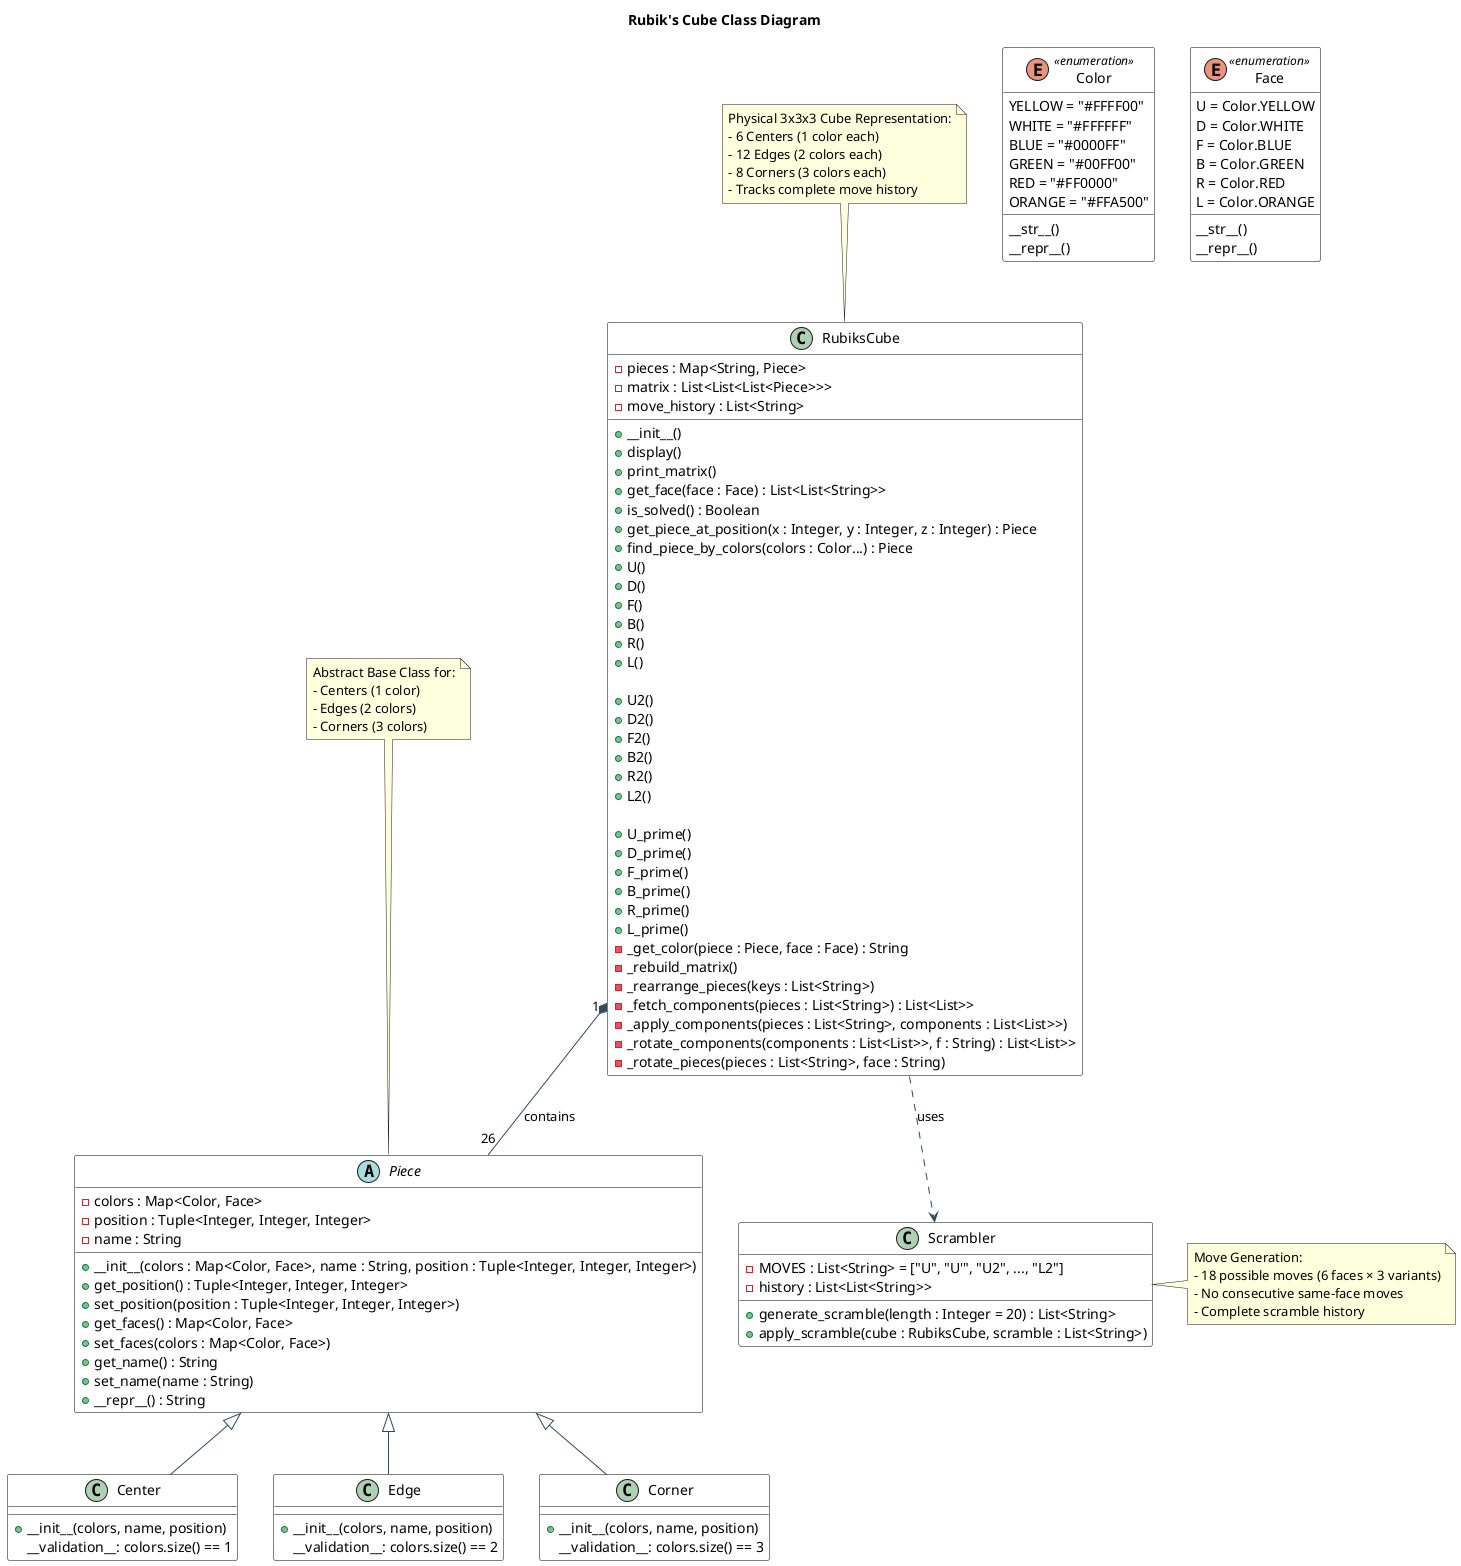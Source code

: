 @startuml rubix_cube

skinparam class {
    BackgroundColor White
    BorderColor Black
    ArrowColor #2F495F
    Shadowing false
}

title Rubik's Cube Class Diagram

' Enums with exact values from colors.py and faces.py
enum Color <<enumeration>> {
    YELLOW = "#FFFF00"
    WHITE = "#FFFFFF"
    BLUE = "#0000FF"
    GREEN = "#00FF00"
    RED = "#FF0000"
    ORANGE = "#FFA500"
    __str__()
    __repr__()
}

enum Face <<enumeration>> {
    U = Color.YELLOW
    D = Color.WHITE
    F = Color.BLUE
    B = Color.GREEN
    R = Color.RED
    L = Color.ORANGE
    __str__()
    __repr__()
}

' Abstract Piece class with all methods from pieces.py
abstract class Piece {
    {field} - colors : Map<Color, Face>
    {field} - position : Tuple<Integer, Integer, Integer>
    {field} - name : String
    
    {method} + __init__(colors : Map<Color, Face>, name : String, position : Tuple<Integer, Integer, Integer>)
    {method} + get_position() : Tuple<Integer, Integer, Integer>
    {method} + set_position(position : Tuple<Integer, Integer, Integer>)
    {method} + get_faces() : Map<Color, Face>
    {method} + set_faces(colors : Map<Color, Face>)
    {method} + get_name() : String
    {method} + set_name(name : String)
    {method} + __repr__() : String
}

' Concrete Piece implementations with validation
class Center {
    {method} + __init__(colors, name, position)
    __validation__: colors.size() == 1
}

class Edge {
    {method} + __init__(colors, name, position)
    __validation__: colors.size() == 2
}

class Corner {
    {method} + __init__(colors, name, position)
    __validation__: colors.size() == 3
}

' Main Cube class with exact methods from cube.py
class RubiksCube {
    {field} - pieces : Map<String, Piece>
    {field} - matrix : List<List<List<Piece>>>
    {field} - move_history : List<String>
    
    {method} + __init__()
    {method} + display()
    {method} + print_matrix()
    {method} + get_face(face : Face) : List<List<String>>
    {method} + is_solved() : Boolean
    {method} + get_piece_at_position(x : Integer, y : Integer, z : Integer) : Piece
    {method} + find_piece_by_colors(colors : Color...) : Piece
    
    ' Rotation methods grouped by type
        
    {method} + U()
    {method} + D()
    {method} + F()
    {method} + B()
    {method} + R()
    {method} + L()
    
    {method} + U2()
    {method} + D2()
    {method} + F2()
    {method} + B2()
    {method} + R2()
    {method} + L2()
    
    {method} + U_prime()
    {method} + D_prime()
    {method} + F_prime()
    {method} + B_prime()
    {method} + R_prime()
    {method} + L_prime()
    
    ' Internal methods from cube.py

    {method} - _get_color(piece : Piece, face : Face) : String
    {method} - _rebuild_matrix()
    {method} - _rearrange_pieces(keys : List<String>)
    {method} - _fetch_components(pieces : List<String>) : List<List>>
    {method} - _apply_components(pieces : List<String>, components : List<List>>)
    {method} - _rotate_components(components : List<List>>, f : String) : List<List>>
    {method} - _rotate_pieces(pieces : List<String>, face : String)
}

' Scrambler class from scramble.py
class Scrambler {
    {field} - MOVES : List<String> = ["U", "U'", "U2", ..., "L2"]
    {field} - history : List<List<String>>
    
    {method} + generate_scramble(length : Integer = 20) : List<String>
    {method} + apply_scramble(cube : RubiksCube, scramble : List<String>)
}

' Inheritance relationships
Piece <|-- Center
Piece <|-- Edge
Piece <|-- Corner

' Composition/Usage relationships
RubiksCube "1" *-- "26" Piece : contains
RubiksCube ..> Scrambler : uses

' Documentation notes
note top of RubiksCube
  Physical 3x3x3 Cube Representation:
  - 6 Centers (1 color each)
  - 12 Edges (2 colors each)
  - 8 Corners (3 colors each)
  - Tracks complete move history
end note

note right of Scrambler
  Move Generation:
  - 18 possible moves (6 faces × 3 variants)
  - No consecutive same-face moves
  - Complete scramble history
end note

note top of Piece
  Abstract Base Class for:
  - Centers (1 color)
  - Edges (2 colors)
  - Corners (3 colors)
end note

@enduml